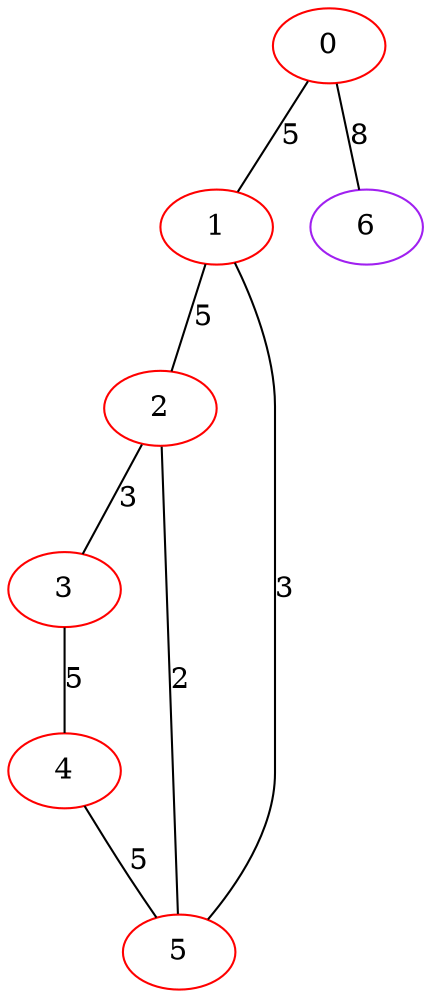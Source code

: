 graph "" {
0 [color=red, weight=1];
1 [color=red, weight=1];
2 [color=red, weight=1];
3 [color=red, weight=1];
4 [color=red, weight=1];
5 [color=red, weight=1];
6 [color=purple, weight=4];
0 -- 1  [key=0, label=5];
0 -- 6  [key=0, label=8];
1 -- 2  [key=0, label=5];
1 -- 5  [key=0, label=3];
2 -- 3  [key=0, label=3];
2 -- 5  [key=0, label=2];
3 -- 4  [key=0, label=5];
4 -- 5  [key=0, label=5];
}
